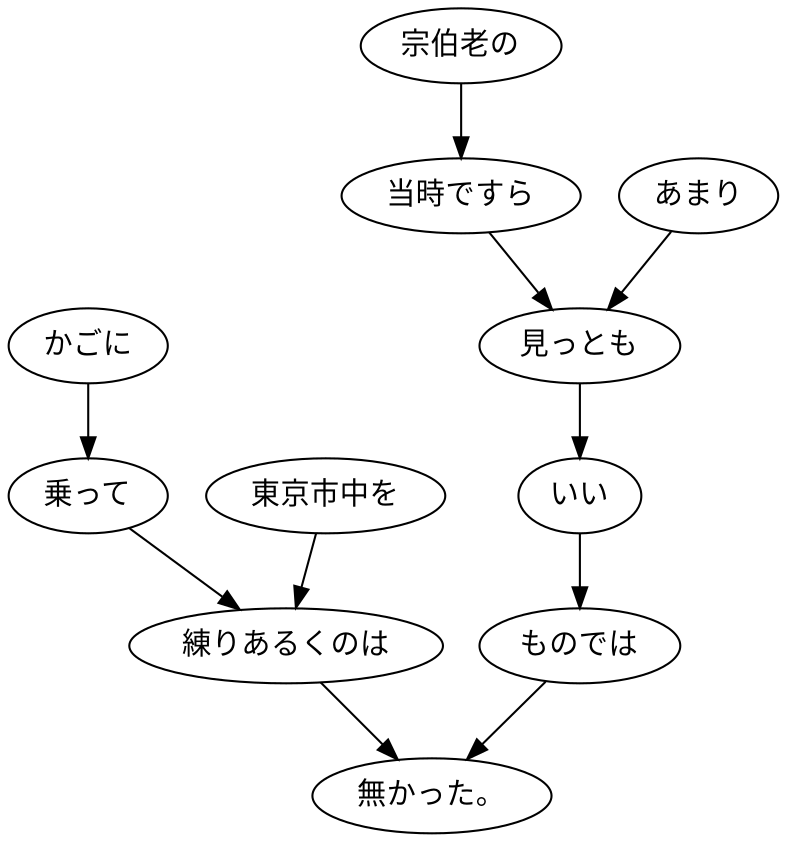 digraph graph5574 {
	node0 [label="かごに"];
	node1 [label="乗って"];
	node2 [label="東京市中を"];
	node3 [label="練りあるくのは"];
	node4 [label="宗伯老の"];
	node5 [label="当時ですら"];
	node6 [label="あまり"];
	node7 [label="見っとも"];
	node8 [label="いい"];
	node9 [label="ものでは"];
	node10 [label="無かった。"];
	node0 -> node1;
	node1 -> node3;
	node2 -> node3;
	node3 -> node10;
	node4 -> node5;
	node5 -> node7;
	node6 -> node7;
	node7 -> node8;
	node8 -> node9;
	node9 -> node10;
}
